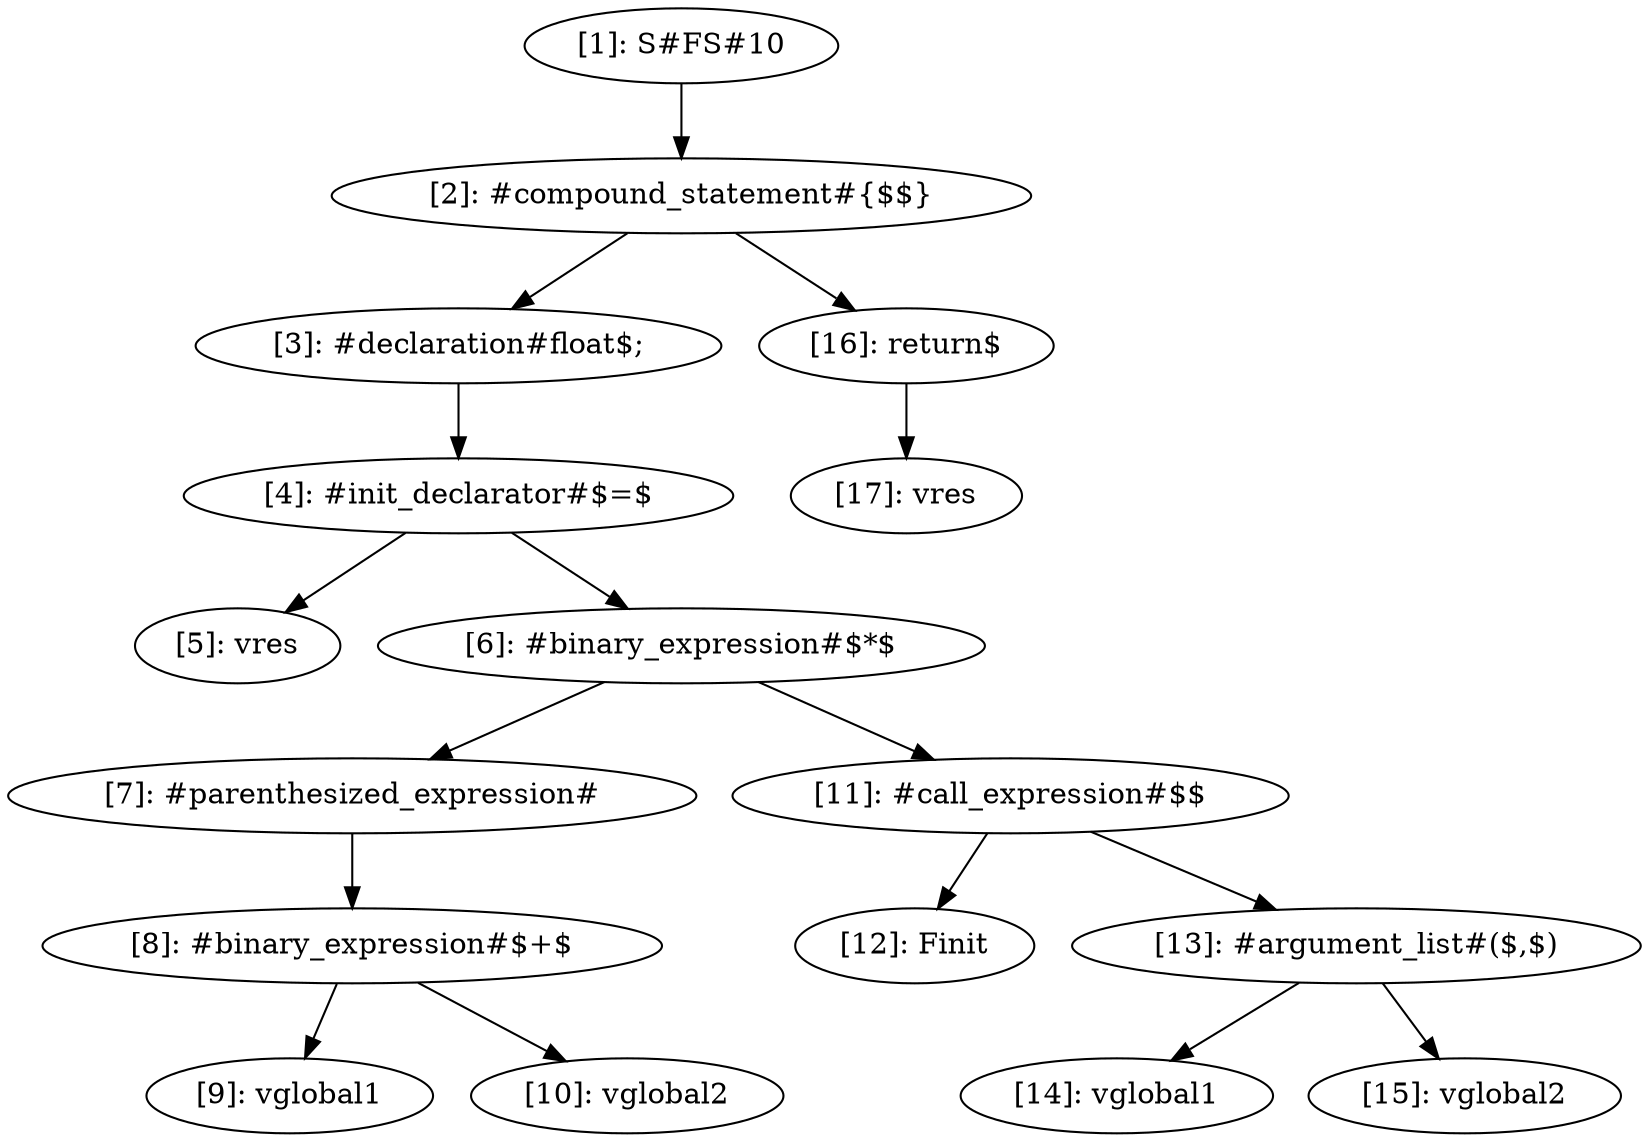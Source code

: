 digraph CASS {
  node [shape=ellipse];
  n1 [label="[1]: S#FS#10"];
  n2 [label="[2]: #compound_statement#{$$}"];
  n3 [label="[3]: #declaration#float$;"];
  n4 [label="[4]: #init_declarator#$=$"];
  n5 [label="[5]: vres"];
  n6 [label="[6]: #binary_expression#$*$"];
  n7 [label="[7]: #parenthesized_expression#"];
  n8 [label="[8]: #binary_expression#$+$"];
  n9 [label="[9]: vglobal1"];
  n10 [label="[10]: vglobal2"];
  n11 [label="[11]: #call_expression#$$"];
  n12 [label="[12]: Finit"];
  n13 [label="[13]: #argument_list#($,$)"];
  n14 [label="[14]: vglobal1"];
  n15 [label="[15]: vglobal2"];
  n16 [label="[16]: return$"];
  n17 [label="[17]: vres"];
  n1 -> n2;
  n2 -> n3;
  n3 -> n4;
  n4 -> n5;
  n4 -> n6;
  n6 -> n7;
  n7 -> n8;
  n8 -> n9;
  n8 -> n10;
  n6 -> n11;
  n11 -> n12;
  n11 -> n13;
  n13 -> n14;
  n13 -> n15;
  n2 -> n16;
  n16 -> n17;
}